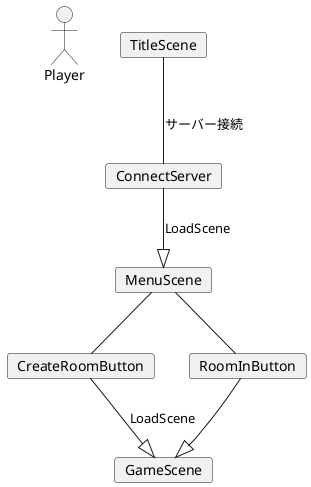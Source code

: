 @startuml
actor Player
card TitleScene
card MenuScene
card GameScene
card ConnectServer
card CreateRoomButton
card RoomInButton

TitleScene -- ConnectServer : サーバー接続
ConnectServer --|> MenuScene : LoadScene
MenuScene -- CreateRoomButton
MenuScene -- RoomInButton
CreateRoomButton --|> GameScene : LoadScene
RoomInButton --|> GameScene


@enduml
